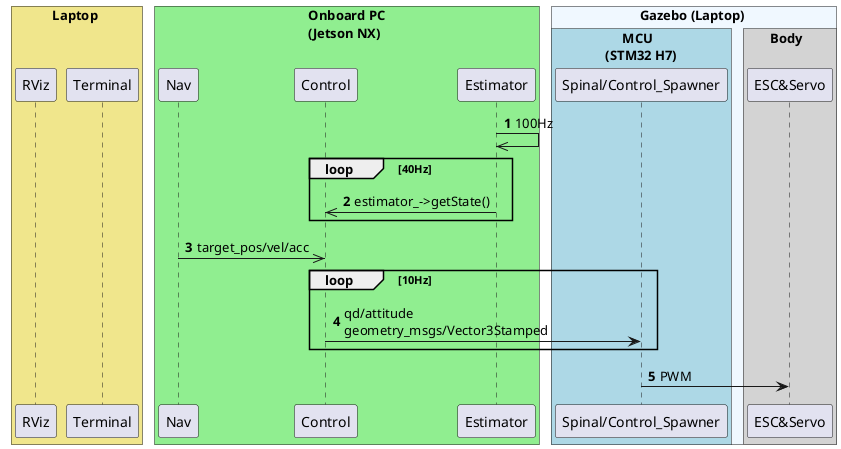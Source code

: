 @startuml
'https://plantuml.com/sequence-diagram

' ->> means inner communication via variables, -> means outer communication via ROS topics

'for nested boxes
!pragma teoz true

autonumber

box Laptop #Khaki
participant RViz
participant Terminal
end box

box "Onboard PC\n(Jetson NX)" #LightGreen
participant "Nav" as Nav
participant "Control" as Ctl
participant "Estimator" as Est
end box

box Gazebo (Laptop) #Aliceblue

    box "     MCU\n(STM32 H7)" #LightBlue
    participant "Spinal/Control_Spawner" as Spinal
    end box

    box Body  #LightGray
    participant "ESC&Servo" as ESC
    end box

end box

Est ->> Est: 100Hz

loop 40Hz
    Est ->> Ctl: estimator_->getState()
end loop

Nav ->> Ctl: target_pos/vel/acc
loop 10Hz
    Ctl -> Spinal: qd/attitude\ngeometry_msgs/Vector3Stamped
end loop
Spinal -> ESC: PWM

@enduml